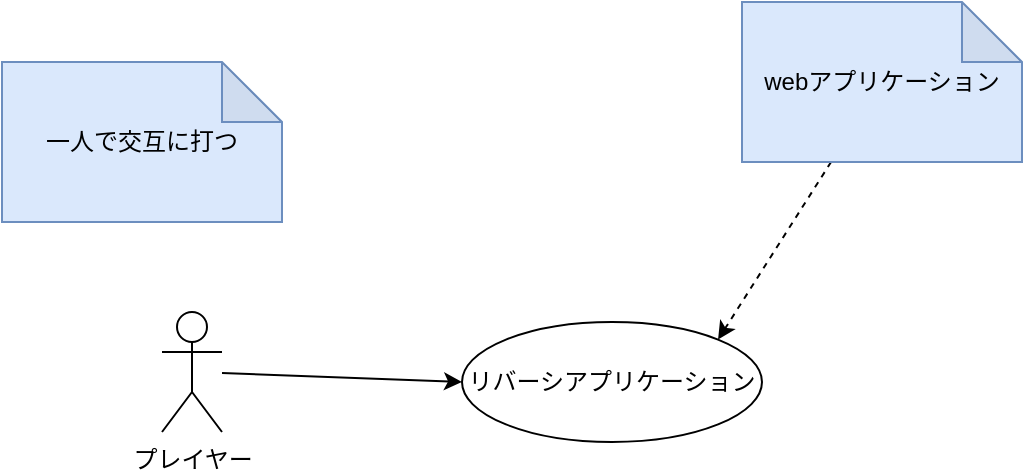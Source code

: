 <mxfile>
    <diagram id="IARI8jkgw-8Q855rRcXj" name="ページ1">
        <mxGraphModel dx="690" dy="682" grid="1" gridSize="10" guides="1" tooltips="1" connect="1" arrows="1" fold="1" page="1" pageScale="1" pageWidth="827" pageHeight="1169" math="0" shadow="0">
            <root>
                <mxCell id="0"/>
                <mxCell id="1" parent="0"/>
                <mxCell id="2" value="リバーシアプリケーション" style="ellipse;whiteSpace=wrap;html=1;" vertex="1" parent="1">
                    <mxGeometry x="280" y="330" width="150" height="60" as="geometry"/>
                </mxCell>
                <mxCell id="6" style="edgeStyle=none;html=1;entryX=0;entryY=0.5;entryDx=0;entryDy=0;" edge="1" parent="1" source="4" target="2">
                    <mxGeometry relative="1" as="geometry"/>
                </mxCell>
                <mxCell id="4" value="プレイヤー" style="shape=umlActor;verticalLabelPosition=bottom;verticalAlign=top;html=1;" vertex="1" parent="1">
                    <mxGeometry x="130" y="325" width="30" height="60" as="geometry"/>
                </mxCell>
                <mxCell id="8" style="html=1;entryX=1;entryY=0;entryDx=0;entryDy=0;dashed=1;strokeColor=default;" edge="1" parent="1" source="7" target="2">
                    <mxGeometry relative="1" as="geometry"/>
                </mxCell>
                <mxCell id="7" value="webアプリケーション" style="shape=note;whiteSpace=wrap;html=1;backgroundOutline=1;darkOpacity=0.05;fillColor=#dae8fc;strokeColor=#6c8ebf;" vertex="1" parent="1">
                    <mxGeometry x="420" y="170" width="140" height="80" as="geometry"/>
                </mxCell>
                <mxCell id="9" value="一人で交互に打つ" style="shape=note;whiteSpace=wrap;html=1;backgroundOutline=1;darkOpacity=0.05;fillColor=#dae8fc;strokeColor=#6c8ebf;" vertex="1" parent="1">
                    <mxGeometry x="50" y="200" width="140" height="80" as="geometry"/>
                </mxCell>
            </root>
        </mxGraphModel>
    </diagram>
</mxfile>